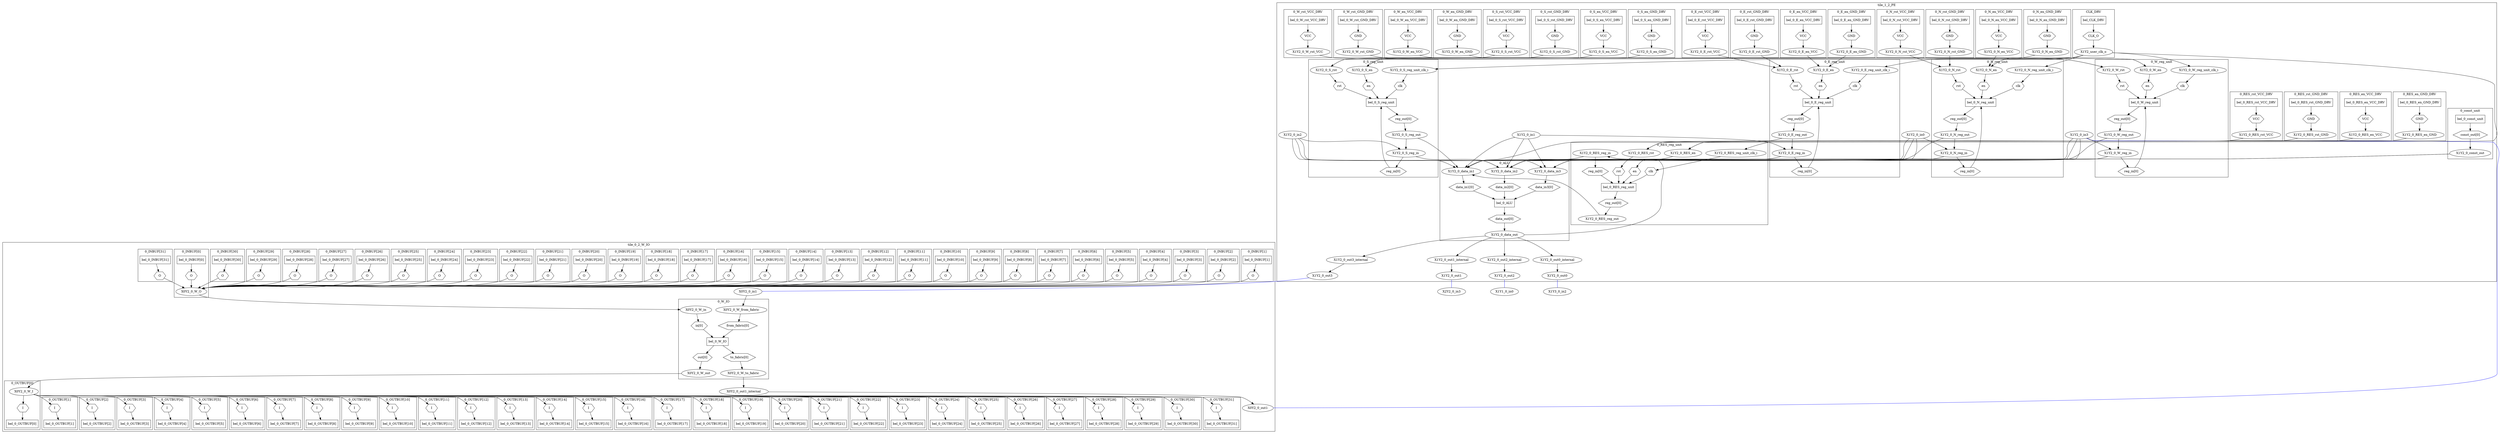 digraph G {
subgraph cluster_0_2 {
label="tile_0_2_W_IO";
subgraph cluster_0_2_0_W_IO {
label="0_W_IO";
X0Y2_bel_0_W_IO [label="bel_0_W_IO", shape=box];
"X0Y2_0_W_IOfrom_fabric[0]" [label="from_fabric[0]", shape=hexagon];
X0Y2_0_W_from_fabric -> "X0Y2_0_W_IOfrom_fabric[0]";
"X0Y2_0_W_IOfrom_fabric[0]" -> X0Y2_bel_0_W_IO;
"X0Y2_0_W_IOin[0]" [label="in[0]", shape=hexagon];
X0Y2_0_W_in -> "X0Y2_0_W_IOin[0]";
"X0Y2_0_W_IOin[0]" -> X0Y2_bel_0_W_IO;
"X0Y2_0_W_IOto_fabric[0]" [label="to_fabric[0]", shape=hexagon];
X0Y2_bel_0_W_IO -> "X0Y2_0_W_IOto_fabric[0]";
"X0Y2_0_W_IOto_fabric[0]" -> X0Y2_0_W_to_fabric;
"X0Y2_0_W_IOout[0]" [label="out[0]", shape=hexagon];
X0Y2_bel_0_W_IO -> "X0Y2_0_W_IOout[0]";
"X0Y2_0_W_IOout[0]" -> X0Y2_0_W_out;
}

subgraph "cluster_0_2_0_INBUF[0]" {
label="0_INBUF[0]";
"X0Y2_bel_0_INBUF[0]" [label="bel_0_INBUF[0]", shape=box];
"X0Y2_0_INBUF[0]O" [label=O, shape=hexagon];
"X0Y2_bel_0_INBUF[0]" -> "X0Y2_0_INBUF[0]O";
"X0Y2_0_INBUF[0]O" -> X0Y2_0_W_O;
}

subgraph "cluster_0_2_0_INBUF[1]" {
label="0_INBUF[1]";
"X0Y2_bel_0_INBUF[1]" [label="bel_0_INBUF[1]", shape=box];
"X0Y2_0_INBUF[1]O" [label=O, shape=hexagon];
"X0Y2_bel_0_INBUF[1]" -> "X0Y2_0_INBUF[1]O";
"X0Y2_0_INBUF[1]O" -> X0Y2_0_W_O;
}

subgraph "cluster_0_2_0_INBUF[2]" {
label="0_INBUF[2]";
"X0Y2_bel_0_INBUF[2]" [label="bel_0_INBUF[2]", shape=box];
"X0Y2_0_INBUF[2]O" [label=O, shape=hexagon];
"X0Y2_bel_0_INBUF[2]" -> "X0Y2_0_INBUF[2]O";
"X0Y2_0_INBUF[2]O" -> X0Y2_0_W_O;
}

subgraph "cluster_0_2_0_INBUF[3]" {
label="0_INBUF[3]";
"X0Y2_bel_0_INBUF[3]" [label="bel_0_INBUF[3]", shape=box];
"X0Y2_0_INBUF[3]O" [label=O, shape=hexagon];
"X0Y2_bel_0_INBUF[3]" -> "X0Y2_0_INBUF[3]O";
"X0Y2_0_INBUF[3]O" -> X0Y2_0_W_O;
}

subgraph "cluster_0_2_0_INBUF[4]" {
label="0_INBUF[4]";
"X0Y2_bel_0_INBUF[4]" [label="bel_0_INBUF[4]", shape=box];
"X0Y2_0_INBUF[4]O" [label=O, shape=hexagon];
"X0Y2_bel_0_INBUF[4]" -> "X0Y2_0_INBUF[4]O";
"X0Y2_0_INBUF[4]O" -> X0Y2_0_W_O;
}

subgraph "cluster_0_2_0_INBUF[5]" {
label="0_INBUF[5]";
"X0Y2_bel_0_INBUF[5]" [label="bel_0_INBUF[5]", shape=box];
"X0Y2_0_INBUF[5]O" [label=O, shape=hexagon];
"X0Y2_bel_0_INBUF[5]" -> "X0Y2_0_INBUF[5]O";
"X0Y2_0_INBUF[5]O" -> X0Y2_0_W_O;
}

subgraph "cluster_0_2_0_INBUF[6]" {
label="0_INBUF[6]";
"X0Y2_bel_0_INBUF[6]" [label="bel_0_INBUF[6]", shape=box];
"X0Y2_0_INBUF[6]O" [label=O, shape=hexagon];
"X0Y2_bel_0_INBUF[6]" -> "X0Y2_0_INBUF[6]O";
"X0Y2_0_INBUF[6]O" -> X0Y2_0_W_O;
}

subgraph "cluster_0_2_0_INBUF[7]" {
label="0_INBUF[7]";
"X0Y2_bel_0_INBUF[7]" [label="bel_0_INBUF[7]", shape=box];
"X0Y2_0_INBUF[7]O" [label=O, shape=hexagon];
"X0Y2_bel_0_INBUF[7]" -> "X0Y2_0_INBUF[7]O";
"X0Y2_0_INBUF[7]O" -> X0Y2_0_W_O;
}

subgraph "cluster_0_2_0_INBUF[8]" {
label="0_INBUF[8]";
"X0Y2_bel_0_INBUF[8]" [label="bel_0_INBUF[8]", shape=box];
"X0Y2_0_INBUF[8]O" [label=O, shape=hexagon];
"X0Y2_bel_0_INBUF[8]" -> "X0Y2_0_INBUF[8]O";
"X0Y2_0_INBUF[8]O" -> X0Y2_0_W_O;
}

subgraph "cluster_0_2_0_INBUF[9]" {
label="0_INBUF[9]";
"X0Y2_bel_0_INBUF[9]" [label="bel_0_INBUF[9]", shape=box];
"X0Y2_0_INBUF[9]O" [label=O, shape=hexagon];
"X0Y2_bel_0_INBUF[9]" -> "X0Y2_0_INBUF[9]O";
"X0Y2_0_INBUF[9]O" -> X0Y2_0_W_O;
}

subgraph "cluster_0_2_0_INBUF[10]" {
label="0_INBUF[10]";
"X0Y2_bel_0_INBUF[10]" [label="bel_0_INBUF[10]", shape=box];
"X0Y2_0_INBUF[10]O" [label=O, shape=hexagon];
"X0Y2_bel_0_INBUF[10]" -> "X0Y2_0_INBUF[10]O";
"X0Y2_0_INBUF[10]O" -> X0Y2_0_W_O;
}

subgraph "cluster_0_2_0_INBUF[11]" {
label="0_INBUF[11]";
"X0Y2_bel_0_INBUF[11]" [label="bel_0_INBUF[11]", shape=box];
"X0Y2_0_INBUF[11]O" [label=O, shape=hexagon];
"X0Y2_bel_0_INBUF[11]" -> "X0Y2_0_INBUF[11]O";
"X0Y2_0_INBUF[11]O" -> X0Y2_0_W_O;
}

subgraph "cluster_0_2_0_INBUF[12]" {
label="0_INBUF[12]";
"X0Y2_bel_0_INBUF[12]" [label="bel_0_INBUF[12]", shape=box];
"X0Y2_0_INBUF[12]O" [label=O, shape=hexagon];
"X0Y2_bel_0_INBUF[12]" -> "X0Y2_0_INBUF[12]O";
"X0Y2_0_INBUF[12]O" -> X0Y2_0_W_O;
}

subgraph "cluster_0_2_0_INBUF[13]" {
label="0_INBUF[13]";
"X0Y2_bel_0_INBUF[13]" [label="bel_0_INBUF[13]", shape=box];
"X0Y2_0_INBUF[13]O" [label=O, shape=hexagon];
"X0Y2_bel_0_INBUF[13]" -> "X0Y2_0_INBUF[13]O";
"X0Y2_0_INBUF[13]O" -> X0Y2_0_W_O;
}

subgraph "cluster_0_2_0_INBUF[14]" {
label="0_INBUF[14]";
"X0Y2_bel_0_INBUF[14]" [label="bel_0_INBUF[14]", shape=box];
"X0Y2_0_INBUF[14]O" [label=O, shape=hexagon];
"X0Y2_bel_0_INBUF[14]" -> "X0Y2_0_INBUF[14]O";
"X0Y2_0_INBUF[14]O" -> X0Y2_0_W_O;
}

subgraph "cluster_0_2_0_INBUF[15]" {
label="0_INBUF[15]";
"X0Y2_bel_0_INBUF[15]" [label="bel_0_INBUF[15]", shape=box];
"X0Y2_0_INBUF[15]O" [label=O, shape=hexagon];
"X0Y2_bel_0_INBUF[15]" -> "X0Y2_0_INBUF[15]O";
"X0Y2_0_INBUF[15]O" -> X0Y2_0_W_O;
}

subgraph "cluster_0_2_0_INBUF[16]" {
label="0_INBUF[16]";
"X0Y2_bel_0_INBUF[16]" [label="bel_0_INBUF[16]", shape=box];
"X0Y2_0_INBUF[16]O" [label=O, shape=hexagon];
"X0Y2_bel_0_INBUF[16]" -> "X0Y2_0_INBUF[16]O";
"X0Y2_0_INBUF[16]O" -> X0Y2_0_W_O;
}

subgraph "cluster_0_2_0_INBUF[17]" {
label="0_INBUF[17]";
"X0Y2_bel_0_INBUF[17]" [label="bel_0_INBUF[17]", shape=box];
"X0Y2_0_INBUF[17]O" [label=O, shape=hexagon];
"X0Y2_bel_0_INBUF[17]" -> "X0Y2_0_INBUF[17]O";
"X0Y2_0_INBUF[17]O" -> X0Y2_0_W_O;
}

subgraph "cluster_0_2_0_INBUF[18]" {
label="0_INBUF[18]";
"X0Y2_bel_0_INBUF[18]" [label="bel_0_INBUF[18]", shape=box];
"X0Y2_0_INBUF[18]O" [label=O, shape=hexagon];
"X0Y2_bel_0_INBUF[18]" -> "X0Y2_0_INBUF[18]O";
"X0Y2_0_INBUF[18]O" -> X0Y2_0_W_O;
}

subgraph "cluster_0_2_0_INBUF[19]" {
label="0_INBUF[19]";
"X0Y2_bel_0_INBUF[19]" [label="bel_0_INBUF[19]", shape=box];
"X0Y2_0_INBUF[19]O" [label=O, shape=hexagon];
"X0Y2_bel_0_INBUF[19]" -> "X0Y2_0_INBUF[19]O";
"X0Y2_0_INBUF[19]O" -> X0Y2_0_W_O;
}

subgraph "cluster_0_2_0_INBUF[20]" {
label="0_INBUF[20]";
"X0Y2_bel_0_INBUF[20]" [label="bel_0_INBUF[20]", shape=box];
"X0Y2_0_INBUF[20]O" [label=O, shape=hexagon];
"X0Y2_bel_0_INBUF[20]" -> "X0Y2_0_INBUF[20]O";
"X0Y2_0_INBUF[20]O" -> X0Y2_0_W_O;
}

subgraph "cluster_0_2_0_INBUF[21]" {
label="0_INBUF[21]";
"X0Y2_bel_0_INBUF[21]" [label="bel_0_INBUF[21]", shape=box];
"X0Y2_0_INBUF[21]O" [label=O, shape=hexagon];
"X0Y2_bel_0_INBUF[21]" -> "X0Y2_0_INBUF[21]O";
"X0Y2_0_INBUF[21]O" -> X0Y2_0_W_O;
}

subgraph "cluster_0_2_0_INBUF[22]" {
label="0_INBUF[22]";
"X0Y2_bel_0_INBUF[22]" [label="bel_0_INBUF[22]", shape=box];
"X0Y2_0_INBUF[22]O" [label=O, shape=hexagon];
"X0Y2_bel_0_INBUF[22]" -> "X0Y2_0_INBUF[22]O";
"X0Y2_0_INBUF[22]O" -> X0Y2_0_W_O;
}

subgraph "cluster_0_2_0_INBUF[23]" {
label="0_INBUF[23]";
"X0Y2_bel_0_INBUF[23]" [label="bel_0_INBUF[23]", shape=box];
"X0Y2_0_INBUF[23]O" [label=O, shape=hexagon];
"X0Y2_bel_0_INBUF[23]" -> "X0Y2_0_INBUF[23]O";
"X0Y2_0_INBUF[23]O" -> X0Y2_0_W_O;
}

subgraph "cluster_0_2_0_INBUF[24]" {
label="0_INBUF[24]";
"X0Y2_bel_0_INBUF[24]" [label="bel_0_INBUF[24]", shape=box];
"X0Y2_0_INBUF[24]O" [label=O, shape=hexagon];
"X0Y2_bel_0_INBUF[24]" -> "X0Y2_0_INBUF[24]O";
"X0Y2_0_INBUF[24]O" -> X0Y2_0_W_O;
}

subgraph "cluster_0_2_0_INBUF[25]" {
label="0_INBUF[25]";
"X0Y2_bel_0_INBUF[25]" [label="bel_0_INBUF[25]", shape=box];
"X0Y2_0_INBUF[25]O" [label=O, shape=hexagon];
"X0Y2_bel_0_INBUF[25]" -> "X0Y2_0_INBUF[25]O";
"X0Y2_0_INBUF[25]O" -> X0Y2_0_W_O;
}

subgraph "cluster_0_2_0_INBUF[26]" {
label="0_INBUF[26]";
"X0Y2_bel_0_INBUF[26]" [label="bel_0_INBUF[26]", shape=box];
"X0Y2_0_INBUF[26]O" [label=O, shape=hexagon];
"X0Y2_bel_0_INBUF[26]" -> "X0Y2_0_INBUF[26]O";
"X0Y2_0_INBUF[26]O" -> X0Y2_0_W_O;
}

subgraph "cluster_0_2_0_INBUF[27]" {
label="0_INBUF[27]";
"X0Y2_bel_0_INBUF[27]" [label="bel_0_INBUF[27]", shape=box];
"X0Y2_0_INBUF[27]O" [label=O, shape=hexagon];
"X0Y2_bel_0_INBUF[27]" -> "X0Y2_0_INBUF[27]O";
"X0Y2_0_INBUF[27]O" -> X0Y2_0_W_O;
}

subgraph "cluster_0_2_0_INBUF[28]" {
label="0_INBUF[28]";
"X0Y2_bel_0_INBUF[28]" [label="bel_0_INBUF[28]", shape=box];
"X0Y2_0_INBUF[28]O" [label=O, shape=hexagon];
"X0Y2_bel_0_INBUF[28]" -> "X0Y2_0_INBUF[28]O";
"X0Y2_0_INBUF[28]O" -> X0Y2_0_W_O;
}

subgraph "cluster_0_2_0_INBUF[29]" {
label="0_INBUF[29]";
"X0Y2_bel_0_INBUF[29]" [label="bel_0_INBUF[29]", shape=box];
"X0Y2_0_INBUF[29]O" [label=O, shape=hexagon];
"X0Y2_bel_0_INBUF[29]" -> "X0Y2_0_INBUF[29]O";
"X0Y2_0_INBUF[29]O" -> X0Y2_0_W_O;
}

subgraph "cluster_0_2_0_INBUF[30]" {
label="0_INBUF[30]";
"X0Y2_bel_0_INBUF[30]" [label="bel_0_INBUF[30]", shape=box];
"X0Y2_0_INBUF[30]O" [label=O, shape=hexagon];
"X0Y2_bel_0_INBUF[30]" -> "X0Y2_0_INBUF[30]O";
"X0Y2_0_INBUF[30]O" -> X0Y2_0_W_O;
}

subgraph "cluster_0_2_0_INBUF[31]" {
label="0_INBUF[31]";
"X0Y2_bel_0_INBUF[31]" [label="bel_0_INBUF[31]", shape=box];
"X0Y2_0_INBUF[31]O" [label=O, shape=hexagon];
"X0Y2_bel_0_INBUF[31]" -> "X0Y2_0_INBUF[31]O";
"X0Y2_0_INBUF[31]O" -> X0Y2_0_W_O;
}

subgraph "cluster_0_2_0_OUTBUF[0]" {
label="0_OUTBUF[0]";
"X0Y2_bel_0_OUTBUF[0]" [label="bel_0_OUTBUF[0]", shape=box];
"X0Y2_0_OUTBUF[0]I" [label=I, shape=hexagon];
X0Y2_0_W_I -> "X0Y2_0_OUTBUF[0]I";
"X0Y2_0_OUTBUF[0]I" -> "X0Y2_bel_0_OUTBUF[0]";
}

subgraph "cluster_0_2_0_OUTBUF[1]" {
label="0_OUTBUF[1]";
"X0Y2_bel_0_OUTBUF[1]" [label="bel_0_OUTBUF[1]", shape=box];
"X0Y2_0_OUTBUF[1]I" [label=I, shape=hexagon];
X0Y2_0_W_I -> "X0Y2_0_OUTBUF[1]I";
"X0Y2_0_OUTBUF[1]I" -> "X0Y2_bel_0_OUTBUF[1]";
}

subgraph "cluster_0_2_0_OUTBUF[2]" {
label="0_OUTBUF[2]";
"X0Y2_bel_0_OUTBUF[2]" [label="bel_0_OUTBUF[2]", shape=box];
"X0Y2_0_OUTBUF[2]I" [label=I, shape=hexagon];
X0Y2_0_W_I -> "X0Y2_0_OUTBUF[2]I";
"X0Y2_0_OUTBUF[2]I" -> "X0Y2_bel_0_OUTBUF[2]";
}

subgraph "cluster_0_2_0_OUTBUF[3]" {
label="0_OUTBUF[3]";
"X0Y2_bel_0_OUTBUF[3]" [label="bel_0_OUTBUF[3]", shape=box];
"X0Y2_0_OUTBUF[3]I" [label=I, shape=hexagon];
X0Y2_0_W_I -> "X0Y2_0_OUTBUF[3]I";
"X0Y2_0_OUTBUF[3]I" -> "X0Y2_bel_0_OUTBUF[3]";
}

subgraph "cluster_0_2_0_OUTBUF[4]" {
label="0_OUTBUF[4]";
"X0Y2_bel_0_OUTBUF[4]" [label="bel_0_OUTBUF[4]", shape=box];
"X0Y2_0_OUTBUF[4]I" [label=I, shape=hexagon];
X0Y2_0_W_I -> "X0Y2_0_OUTBUF[4]I";
"X0Y2_0_OUTBUF[4]I" -> "X0Y2_bel_0_OUTBUF[4]";
}

subgraph "cluster_0_2_0_OUTBUF[5]" {
label="0_OUTBUF[5]";
"X0Y2_bel_0_OUTBUF[5]" [label="bel_0_OUTBUF[5]", shape=box];
"X0Y2_0_OUTBUF[5]I" [label=I, shape=hexagon];
X0Y2_0_W_I -> "X0Y2_0_OUTBUF[5]I";
"X0Y2_0_OUTBUF[5]I" -> "X0Y2_bel_0_OUTBUF[5]";
}

subgraph "cluster_0_2_0_OUTBUF[6]" {
label="0_OUTBUF[6]";
"X0Y2_bel_0_OUTBUF[6]" [label="bel_0_OUTBUF[6]", shape=box];
"X0Y2_0_OUTBUF[6]I" [label=I, shape=hexagon];
X0Y2_0_W_I -> "X0Y2_0_OUTBUF[6]I";
"X0Y2_0_OUTBUF[6]I" -> "X0Y2_bel_0_OUTBUF[6]";
}

subgraph "cluster_0_2_0_OUTBUF[7]" {
label="0_OUTBUF[7]";
"X0Y2_bel_0_OUTBUF[7]" [label="bel_0_OUTBUF[7]", shape=box];
"X0Y2_0_OUTBUF[7]I" [label=I, shape=hexagon];
X0Y2_0_W_I -> "X0Y2_0_OUTBUF[7]I";
"X0Y2_0_OUTBUF[7]I" -> "X0Y2_bel_0_OUTBUF[7]";
}

subgraph "cluster_0_2_0_OUTBUF[8]" {
label="0_OUTBUF[8]";
"X0Y2_bel_0_OUTBUF[8]" [label="bel_0_OUTBUF[8]", shape=box];
"X0Y2_0_OUTBUF[8]I" [label=I, shape=hexagon];
X0Y2_0_W_I -> "X0Y2_0_OUTBUF[8]I";
"X0Y2_0_OUTBUF[8]I" -> "X0Y2_bel_0_OUTBUF[8]";
}

subgraph "cluster_0_2_0_OUTBUF[9]" {
label="0_OUTBUF[9]";
"X0Y2_bel_0_OUTBUF[9]" [label="bel_0_OUTBUF[9]", shape=box];
"X0Y2_0_OUTBUF[9]I" [label=I, shape=hexagon];
X0Y2_0_W_I -> "X0Y2_0_OUTBUF[9]I";
"X0Y2_0_OUTBUF[9]I" -> "X0Y2_bel_0_OUTBUF[9]";
}

subgraph "cluster_0_2_0_OUTBUF[10]" {
label="0_OUTBUF[10]";
"X0Y2_bel_0_OUTBUF[10]" [label="bel_0_OUTBUF[10]", shape=box];
"X0Y2_0_OUTBUF[10]I" [label=I, shape=hexagon];
X0Y2_0_W_I -> "X0Y2_0_OUTBUF[10]I";
"X0Y2_0_OUTBUF[10]I" -> "X0Y2_bel_0_OUTBUF[10]";
}

subgraph "cluster_0_2_0_OUTBUF[11]" {
label="0_OUTBUF[11]";
"X0Y2_bel_0_OUTBUF[11]" [label="bel_0_OUTBUF[11]", shape=box];
"X0Y2_0_OUTBUF[11]I" [label=I, shape=hexagon];
X0Y2_0_W_I -> "X0Y2_0_OUTBUF[11]I";
"X0Y2_0_OUTBUF[11]I" -> "X0Y2_bel_0_OUTBUF[11]";
}

subgraph "cluster_0_2_0_OUTBUF[12]" {
label="0_OUTBUF[12]";
"X0Y2_bel_0_OUTBUF[12]" [label="bel_0_OUTBUF[12]", shape=box];
"X0Y2_0_OUTBUF[12]I" [label=I, shape=hexagon];
X0Y2_0_W_I -> "X0Y2_0_OUTBUF[12]I";
"X0Y2_0_OUTBUF[12]I" -> "X0Y2_bel_0_OUTBUF[12]";
}

subgraph "cluster_0_2_0_OUTBUF[13]" {
label="0_OUTBUF[13]";
"X0Y2_bel_0_OUTBUF[13]" [label="bel_0_OUTBUF[13]", shape=box];
"X0Y2_0_OUTBUF[13]I" [label=I, shape=hexagon];
X0Y2_0_W_I -> "X0Y2_0_OUTBUF[13]I";
"X0Y2_0_OUTBUF[13]I" -> "X0Y2_bel_0_OUTBUF[13]";
}

subgraph "cluster_0_2_0_OUTBUF[14]" {
label="0_OUTBUF[14]";
"X0Y2_bel_0_OUTBUF[14]" [label="bel_0_OUTBUF[14]", shape=box];
"X0Y2_0_OUTBUF[14]I" [label=I, shape=hexagon];
X0Y2_0_W_I -> "X0Y2_0_OUTBUF[14]I";
"X0Y2_0_OUTBUF[14]I" -> "X0Y2_bel_0_OUTBUF[14]";
}

subgraph "cluster_0_2_0_OUTBUF[15]" {
label="0_OUTBUF[15]";
"X0Y2_bel_0_OUTBUF[15]" [label="bel_0_OUTBUF[15]", shape=box];
"X0Y2_0_OUTBUF[15]I" [label=I, shape=hexagon];
X0Y2_0_W_I -> "X0Y2_0_OUTBUF[15]I";
"X0Y2_0_OUTBUF[15]I" -> "X0Y2_bel_0_OUTBUF[15]";
}

subgraph "cluster_0_2_0_OUTBUF[16]" {
label="0_OUTBUF[16]";
"X0Y2_bel_0_OUTBUF[16]" [label="bel_0_OUTBUF[16]", shape=box];
"X0Y2_0_OUTBUF[16]I" [label=I, shape=hexagon];
X0Y2_0_W_I -> "X0Y2_0_OUTBUF[16]I";
"X0Y2_0_OUTBUF[16]I" -> "X0Y2_bel_0_OUTBUF[16]";
}

subgraph "cluster_0_2_0_OUTBUF[17]" {
label="0_OUTBUF[17]";
"X0Y2_bel_0_OUTBUF[17]" [label="bel_0_OUTBUF[17]", shape=box];
"X0Y2_0_OUTBUF[17]I" [label=I, shape=hexagon];
X0Y2_0_W_I -> "X0Y2_0_OUTBUF[17]I";
"X0Y2_0_OUTBUF[17]I" -> "X0Y2_bel_0_OUTBUF[17]";
}

subgraph "cluster_0_2_0_OUTBUF[18]" {
label="0_OUTBUF[18]";
"X0Y2_bel_0_OUTBUF[18]" [label="bel_0_OUTBUF[18]", shape=box];
"X0Y2_0_OUTBUF[18]I" [label=I, shape=hexagon];
X0Y2_0_W_I -> "X0Y2_0_OUTBUF[18]I";
"X0Y2_0_OUTBUF[18]I" -> "X0Y2_bel_0_OUTBUF[18]";
}

subgraph "cluster_0_2_0_OUTBUF[19]" {
label="0_OUTBUF[19]";
"X0Y2_bel_0_OUTBUF[19]" [label="bel_0_OUTBUF[19]", shape=box];
"X0Y2_0_OUTBUF[19]I" [label=I, shape=hexagon];
X0Y2_0_W_I -> "X0Y2_0_OUTBUF[19]I";
"X0Y2_0_OUTBUF[19]I" -> "X0Y2_bel_0_OUTBUF[19]";
}

subgraph "cluster_0_2_0_OUTBUF[20]" {
label="0_OUTBUF[20]";
"X0Y2_bel_0_OUTBUF[20]" [label="bel_0_OUTBUF[20]", shape=box];
"X0Y2_0_OUTBUF[20]I" [label=I, shape=hexagon];
X0Y2_0_W_I -> "X0Y2_0_OUTBUF[20]I";
"X0Y2_0_OUTBUF[20]I" -> "X0Y2_bel_0_OUTBUF[20]";
}

subgraph "cluster_0_2_0_OUTBUF[21]" {
label="0_OUTBUF[21]";
"X0Y2_bel_0_OUTBUF[21]" [label="bel_0_OUTBUF[21]", shape=box];
"X0Y2_0_OUTBUF[21]I" [label=I, shape=hexagon];
X0Y2_0_W_I -> "X0Y2_0_OUTBUF[21]I";
"X0Y2_0_OUTBUF[21]I" -> "X0Y2_bel_0_OUTBUF[21]";
}

subgraph "cluster_0_2_0_OUTBUF[22]" {
label="0_OUTBUF[22]";
"X0Y2_bel_0_OUTBUF[22]" [label="bel_0_OUTBUF[22]", shape=box];
"X0Y2_0_OUTBUF[22]I" [label=I, shape=hexagon];
X0Y2_0_W_I -> "X0Y2_0_OUTBUF[22]I";
"X0Y2_0_OUTBUF[22]I" -> "X0Y2_bel_0_OUTBUF[22]";
}

subgraph "cluster_0_2_0_OUTBUF[23]" {
label="0_OUTBUF[23]";
"X0Y2_bel_0_OUTBUF[23]" [label="bel_0_OUTBUF[23]", shape=box];
"X0Y2_0_OUTBUF[23]I" [label=I, shape=hexagon];
X0Y2_0_W_I -> "X0Y2_0_OUTBUF[23]I";
"X0Y2_0_OUTBUF[23]I" -> "X0Y2_bel_0_OUTBUF[23]";
}

subgraph "cluster_0_2_0_OUTBUF[24]" {
label="0_OUTBUF[24]";
"X0Y2_bel_0_OUTBUF[24]" [label="bel_0_OUTBUF[24]", shape=box];
"X0Y2_0_OUTBUF[24]I" [label=I, shape=hexagon];
X0Y2_0_W_I -> "X0Y2_0_OUTBUF[24]I";
"X0Y2_0_OUTBUF[24]I" -> "X0Y2_bel_0_OUTBUF[24]";
}

subgraph "cluster_0_2_0_OUTBUF[25]" {
label="0_OUTBUF[25]";
"X0Y2_bel_0_OUTBUF[25]" [label="bel_0_OUTBUF[25]", shape=box];
"X0Y2_0_OUTBUF[25]I" [label=I, shape=hexagon];
X0Y2_0_W_I -> "X0Y2_0_OUTBUF[25]I";
"X0Y2_0_OUTBUF[25]I" -> "X0Y2_bel_0_OUTBUF[25]";
}

subgraph "cluster_0_2_0_OUTBUF[26]" {
label="0_OUTBUF[26]";
"X0Y2_bel_0_OUTBUF[26]" [label="bel_0_OUTBUF[26]", shape=box];
"X0Y2_0_OUTBUF[26]I" [label=I, shape=hexagon];
X0Y2_0_W_I -> "X0Y2_0_OUTBUF[26]I";
"X0Y2_0_OUTBUF[26]I" -> "X0Y2_bel_0_OUTBUF[26]";
}

subgraph "cluster_0_2_0_OUTBUF[27]" {
label="0_OUTBUF[27]";
"X0Y2_bel_0_OUTBUF[27]" [label="bel_0_OUTBUF[27]", shape=box];
"X0Y2_0_OUTBUF[27]I" [label=I, shape=hexagon];
X0Y2_0_W_I -> "X0Y2_0_OUTBUF[27]I";
"X0Y2_0_OUTBUF[27]I" -> "X0Y2_bel_0_OUTBUF[27]";
}

subgraph "cluster_0_2_0_OUTBUF[28]" {
label="0_OUTBUF[28]";
"X0Y2_bel_0_OUTBUF[28]" [label="bel_0_OUTBUF[28]", shape=box];
"X0Y2_0_OUTBUF[28]I" [label=I, shape=hexagon];
X0Y2_0_W_I -> "X0Y2_0_OUTBUF[28]I";
"X0Y2_0_OUTBUF[28]I" -> "X0Y2_bel_0_OUTBUF[28]";
}

subgraph "cluster_0_2_0_OUTBUF[29]" {
label="0_OUTBUF[29]";
"X0Y2_bel_0_OUTBUF[29]" [label="bel_0_OUTBUF[29]", shape=box];
"X0Y2_0_OUTBUF[29]I" [label=I, shape=hexagon];
X0Y2_0_W_I -> "X0Y2_0_OUTBUF[29]I";
"X0Y2_0_OUTBUF[29]I" -> "X0Y2_bel_0_OUTBUF[29]";
}

subgraph "cluster_0_2_0_OUTBUF[30]" {
label="0_OUTBUF[30]";
"X0Y2_bel_0_OUTBUF[30]" [label="bel_0_OUTBUF[30]", shape=box];
"X0Y2_0_OUTBUF[30]I" [label=I, shape=hexagon];
X0Y2_0_W_I -> "X0Y2_0_OUTBUF[30]I";
"X0Y2_0_OUTBUF[30]I" -> "X0Y2_bel_0_OUTBUF[30]";
}

subgraph "cluster_0_2_0_OUTBUF[31]" {
label="0_OUTBUF[31]";
"X0Y2_bel_0_OUTBUF[31]" [label="bel_0_OUTBUF[31]", shape=box];
"X0Y2_0_OUTBUF[31]I" [label=I, shape=hexagon];
X0Y2_0_W_I -> "X0Y2_0_OUTBUF[31]I";
"X0Y2_0_OUTBUF[31]I" -> "X0Y2_bel_0_OUTBUF[31]";
}

X0Y2_0_W_O -> X0Y2_0_W_in;
X0Y2_0_W_out -> X0Y2_0_W_I;
X0Y2_0_out1_internal -> X0Y2_0_out1;
X0Y2_0_W_to_fabric -> X0Y2_0_out1_internal;
X0Y2_0_in1 -> X0Y2_0_W_from_fabric;
}

X0Y2_0_out1 -> X1Y2_0_in3 [dir=none, color=blue];
subgraph cluster_1_2 {
label="tile_1_2_PE";
subgraph cluster_1_2_CLK_DRV {
label="CLK_DRV";
X1Y2_bel_CLK_DRV [label="bel_CLK_DRV", shape=box];
X1Y2_CLK_DRVCLK_O [label="CLK_O", shape=hexagon];
X1Y2_bel_CLK_DRV -> X1Y2_CLK_DRVCLK_O;
X1Y2_CLK_DRVCLK_O -> X1Y2_user_clk_o;
}

subgraph cluster_1_2_0_ALU {
label="0_ALU";
X1Y2_bel_0_ALU [label="bel_0_ALU", shape=box];
"X1Y2_0_ALUdata_in1[0]" [label="data_in1[0]", shape=hexagon];
X1Y2_0_data_in1 -> "X1Y2_0_ALUdata_in1[0]";
"X1Y2_0_ALUdata_in1[0]" -> X1Y2_bel_0_ALU;
"X1Y2_0_ALUdata_in2[0]" [label="data_in2[0]", shape=hexagon];
X1Y2_0_data_in2 -> "X1Y2_0_ALUdata_in2[0]";
"X1Y2_0_ALUdata_in2[0]" -> X1Y2_bel_0_ALU;
"X1Y2_0_ALUdata_in3[0]" [label="data_in3[0]", shape=hexagon];
X1Y2_0_data_in3 -> "X1Y2_0_ALUdata_in3[0]";
"X1Y2_0_ALUdata_in3[0]" -> X1Y2_bel_0_ALU;
"X1Y2_0_ALUdata_out[0]" [label="data_out[0]", shape=hexagon];
X1Y2_bel_0_ALU -> "X1Y2_0_ALUdata_out[0]";
"X1Y2_0_ALUdata_out[0]" -> X1Y2_0_data_out;
}

subgraph cluster_1_2_0_const_unit {
label="0_const_unit";
X1Y2_bel_0_const_unit [label="bel_0_const_unit", shape=box];
"X1Y2_0_const_unitconst_out[0]" [label="const_out[0]", shape=hexagon];
X1Y2_bel_0_const_unit -> "X1Y2_0_const_unitconst_out[0]";
"X1Y2_0_const_unitconst_out[0]" -> X1Y2_0_const_out;
}

subgraph cluster_1_2_0_RES_reg_unit {
label="0_RES_reg_unit";
X1Y2_bel_0_RES_reg_unit [label="bel_0_RES_reg_unit", shape=box];
X1Y2_0_RES_reg_uniten [label=en, shape=hexagon];
X1Y2_0_RES_en -> X1Y2_0_RES_reg_uniten;
X1Y2_0_RES_reg_uniten -> X1Y2_bel_0_RES_reg_unit;
"X1Y2_0_RES_reg_unitreg_in[0]" [label="reg_in[0]", shape=hexagon];
X1Y2_0_RES_reg_in -> "X1Y2_0_RES_reg_unitreg_in[0]";
"X1Y2_0_RES_reg_unitreg_in[0]" -> X1Y2_bel_0_RES_reg_unit;
X1Y2_0_RES_reg_unitrst [label=rst, shape=hexagon];
X1Y2_0_RES_rst -> X1Y2_0_RES_reg_unitrst;
X1Y2_0_RES_reg_unitrst -> X1Y2_bel_0_RES_reg_unit;
"X1Y2_0_RES_reg_unitreg_out[0]" [label="reg_out[0]", shape=hexagon];
X1Y2_bel_0_RES_reg_unit -> "X1Y2_0_RES_reg_unitreg_out[0]";
"X1Y2_0_RES_reg_unitreg_out[0]" -> X1Y2_0_RES_reg_out;
X1Y2_0_RES_reg_unitclk [label=clk, shape=hexagon];
X1Y2_0_RES_reg_unit_clk_i -> X1Y2_0_RES_reg_unitclk;
X1Y2_0_RES_reg_unitclk -> X1Y2_bel_0_RES_reg_unit;
}

subgraph cluster_1_2_0_RES_en_GND_DRV {
label="0_RES_en_GND_DRV";
X1Y2_bel_0_RES_en_GND_DRV [label="bel_0_RES_en_GND_DRV", shape=box];
X1Y2_0_RES_en_GND_DRVGND [label=GND, shape=hexagon];
X1Y2_bel_0_RES_en_GND_DRV -> X1Y2_0_RES_en_GND_DRVGND;
X1Y2_0_RES_en_GND_DRVGND -> X1Y2_0_RES_en_GND;
}

subgraph cluster_1_2_0_RES_en_VCC_DRV {
label="0_RES_en_VCC_DRV";
X1Y2_bel_0_RES_en_VCC_DRV [label="bel_0_RES_en_VCC_DRV", shape=box];
X1Y2_0_RES_en_VCC_DRVVCC [label=VCC, shape=hexagon];
X1Y2_bel_0_RES_en_VCC_DRV -> X1Y2_0_RES_en_VCC_DRVVCC;
X1Y2_0_RES_en_VCC_DRVVCC -> X1Y2_0_RES_en_VCC;
}

subgraph cluster_1_2_0_RES_rst_GND_DRV {
label="0_RES_rst_GND_DRV";
X1Y2_bel_0_RES_rst_GND_DRV [label="bel_0_RES_rst_GND_DRV", shape=box];
X1Y2_0_RES_rst_GND_DRVGND [label=GND, shape=hexagon];
X1Y2_bel_0_RES_rst_GND_DRV -> X1Y2_0_RES_rst_GND_DRVGND;
X1Y2_0_RES_rst_GND_DRVGND -> X1Y2_0_RES_rst_GND;
}

subgraph cluster_1_2_0_RES_rst_VCC_DRV {
label="0_RES_rst_VCC_DRV";
X1Y2_bel_0_RES_rst_VCC_DRV [label="bel_0_RES_rst_VCC_DRV", shape=box];
X1Y2_0_RES_rst_VCC_DRVVCC [label=VCC, shape=hexagon];
X1Y2_bel_0_RES_rst_VCC_DRV -> X1Y2_0_RES_rst_VCC_DRVVCC;
X1Y2_0_RES_rst_VCC_DRVVCC -> X1Y2_0_RES_rst_VCC;
}

subgraph cluster_1_2_0_N_reg_unit {
label="0_N_reg_unit";
X1Y2_bel_0_N_reg_unit [label="bel_0_N_reg_unit", shape=box];
X1Y2_0_N_reg_uniten [label=en, shape=hexagon];
X1Y2_0_N_en -> X1Y2_0_N_reg_uniten;
X1Y2_0_N_reg_uniten -> X1Y2_bel_0_N_reg_unit;
"X1Y2_0_N_reg_unitreg_in[0]" [label="reg_in[0]", shape=hexagon];
X1Y2_0_N_reg_in -> "X1Y2_0_N_reg_unitreg_in[0]";
"X1Y2_0_N_reg_unitreg_in[0]" -> X1Y2_bel_0_N_reg_unit;
X1Y2_0_N_reg_unitrst [label=rst, shape=hexagon];
X1Y2_0_N_rst -> X1Y2_0_N_reg_unitrst;
X1Y2_0_N_reg_unitrst -> X1Y2_bel_0_N_reg_unit;
"X1Y2_0_N_reg_unitreg_out[0]" [label="reg_out[0]", shape=hexagon];
X1Y2_bel_0_N_reg_unit -> "X1Y2_0_N_reg_unitreg_out[0]";
"X1Y2_0_N_reg_unitreg_out[0]" -> X1Y2_0_N_reg_out;
X1Y2_0_N_reg_unitclk [label=clk, shape=hexagon];
X1Y2_0_N_reg_unit_clk_i -> X1Y2_0_N_reg_unitclk;
X1Y2_0_N_reg_unitclk -> X1Y2_bel_0_N_reg_unit;
}

subgraph cluster_1_2_0_N_en_GND_DRV {
label="0_N_en_GND_DRV";
X1Y2_bel_0_N_en_GND_DRV [label="bel_0_N_en_GND_DRV", shape=box];
X1Y2_0_N_en_GND_DRVGND [label=GND, shape=hexagon];
X1Y2_bel_0_N_en_GND_DRV -> X1Y2_0_N_en_GND_DRVGND;
X1Y2_0_N_en_GND_DRVGND -> X1Y2_0_N_en_GND;
}

subgraph cluster_1_2_0_N_en_VCC_DRV {
label="0_N_en_VCC_DRV";
X1Y2_bel_0_N_en_VCC_DRV [label="bel_0_N_en_VCC_DRV", shape=box];
X1Y2_0_N_en_VCC_DRVVCC [label=VCC, shape=hexagon];
X1Y2_bel_0_N_en_VCC_DRV -> X1Y2_0_N_en_VCC_DRVVCC;
X1Y2_0_N_en_VCC_DRVVCC -> X1Y2_0_N_en_VCC;
}

subgraph cluster_1_2_0_N_rst_GND_DRV {
label="0_N_rst_GND_DRV";
X1Y2_bel_0_N_rst_GND_DRV [label="bel_0_N_rst_GND_DRV", shape=box];
X1Y2_0_N_rst_GND_DRVGND [label=GND, shape=hexagon];
X1Y2_bel_0_N_rst_GND_DRV -> X1Y2_0_N_rst_GND_DRVGND;
X1Y2_0_N_rst_GND_DRVGND -> X1Y2_0_N_rst_GND;
}

subgraph cluster_1_2_0_N_rst_VCC_DRV {
label="0_N_rst_VCC_DRV";
X1Y2_bel_0_N_rst_VCC_DRV [label="bel_0_N_rst_VCC_DRV", shape=box];
X1Y2_0_N_rst_VCC_DRVVCC [label=VCC, shape=hexagon];
X1Y2_bel_0_N_rst_VCC_DRV -> X1Y2_0_N_rst_VCC_DRVVCC;
X1Y2_0_N_rst_VCC_DRVVCC -> X1Y2_0_N_rst_VCC;
}

subgraph cluster_1_2_0_E_reg_unit {
label="0_E_reg_unit";
X1Y2_bel_0_E_reg_unit [label="bel_0_E_reg_unit", shape=box];
X1Y2_0_E_reg_uniten [label=en, shape=hexagon];
X1Y2_0_E_en -> X1Y2_0_E_reg_uniten;
X1Y2_0_E_reg_uniten -> X1Y2_bel_0_E_reg_unit;
"X1Y2_0_E_reg_unitreg_in[0]" [label="reg_in[0]", shape=hexagon];
X1Y2_0_E_reg_in -> "X1Y2_0_E_reg_unitreg_in[0]";
"X1Y2_0_E_reg_unitreg_in[0]" -> X1Y2_bel_0_E_reg_unit;
X1Y2_0_E_reg_unitrst [label=rst, shape=hexagon];
X1Y2_0_E_rst -> X1Y2_0_E_reg_unitrst;
X1Y2_0_E_reg_unitrst -> X1Y2_bel_0_E_reg_unit;
"X1Y2_0_E_reg_unitreg_out[0]" [label="reg_out[0]", shape=hexagon];
X1Y2_bel_0_E_reg_unit -> "X1Y2_0_E_reg_unitreg_out[0]";
"X1Y2_0_E_reg_unitreg_out[0]" -> X1Y2_0_E_reg_out;
X1Y2_0_E_reg_unitclk [label=clk, shape=hexagon];
X1Y2_0_E_reg_unit_clk_i -> X1Y2_0_E_reg_unitclk;
X1Y2_0_E_reg_unitclk -> X1Y2_bel_0_E_reg_unit;
}

subgraph cluster_1_2_0_E_en_GND_DRV {
label="0_E_en_GND_DRV";
X1Y2_bel_0_E_en_GND_DRV [label="bel_0_E_en_GND_DRV", shape=box];
X1Y2_0_E_en_GND_DRVGND [label=GND, shape=hexagon];
X1Y2_bel_0_E_en_GND_DRV -> X1Y2_0_E_en_GND_DRVGND;
X1Y2_0_E_en_GND_DRVGND -> X1Y2_0_E_en_GND;
}

subgraph cluster_1_2_0_E_en_VCC_DRV {
label="0_E_en_VCC_DRV";
X1Y2_bel_0_E_en_VCC_DRV [label="bel_0_E_en_VCC_DRV", shape=box];
X1Y2_0_E_en_VCC_DRVVCC [label=VCC, shape=hexagon];
X1Y2_bel_0_E_en_VCC_DRV -> X1Y2_0_E_en_VCC_DRVVCC;
X1Y2_0_E_en_VCC_DRVVCC -> X1Y2_0_E_en_VCC;
}

subgraph cluster_1_2_0_E_rst_GND_DRV {
label="0_E_rst_GND_DRV";
X1Y2_bel_0_E_rst_GND_DRV [label="bel_0_E_rst_GND_DRV", shape=box];
X1Y2_0_E_rst_GND_DRVGND [label=GND, shape=hexagon];
X1Y2_bel_0_E_rst_GND_DRV -> X1Y2_0_E_rst_GND_DRVGND;
X1Y2_0_E_rst_GND_DRVGND -> X1Y2_0_E_rst_GND;
}

subgraph cluster_1_2_0_E_rst_VCC_DRV {
label="0_E_rst_VCC_DRV";
X1Y2_bel_0_E_rst_VCC_DRV [label="bel_0_E_rst_VCC_DRV", shape=box];
X1Y2_0_E_rst_VCC_DRVVCC [label=VCC, shape=hexagon];
X1Y2_bel_0_E_rst_VCC_DRV -> X1Y2_0_E_rst_VCC_DRVVCC;
X1Y2_0_E_rst_VCC_DRVVCC -> X1Y2_0_E_rst_VCC;
}

subgraph cluster_1_2_0_S_reg_unit {
label="0_S_reg_unit";
X1Y2_bel_0_S_reg_unit [label="bel_0_S_reg_unit", shape=box];
X1Y2_0_S_reg_uniten [label=en, shape=hexagon];
X1Y2_0_S_en -> X1Y2_0_S_reg_uniten;
X1Y2_0_S_reg_uniten -> X1Y2_bel_0_S_reg_unit;
"X1Y2_0_S_reg_unitreg_in[0]" [label="reg_in[0]", shape=hexagon];
X1Y2_0_S_reg_in -> "X1Y2_0_S_reg_unitreg_in[0]";
"X1Y2_0_S_reg_unitreg_in[0]" -> X1Y2_bel_0_S_reg_unit;
X1Y2_0_S_reg_unitrst [label=rst, shape=hexagon];
X1Y2_0_S_rst -> X1Y2_0_S_reg_unitrst;
X1Y2_0_S_reg_unitrst -> X1Y2_bel_0_S_reg_unit;
"X1Y2_0_S_reg_unitreg_out[0]" [label="reg_out[0]", shape=hexagon];
X1Y2_bel_0_S_reg_unit -> "X1Y2_0_S_reg_unitreg_out[0]";
"X1Y2_0_S_reg_unitreg_out[0]" -> X1Y2_0_S_reg_out;
X1Y2_0_S_reg_unitclk [label=clk, shape=hexagon];
X1Y2_0_S_reg_unit_clk_i -> X1Y2_0_S_reg_unitclk;
X1Y2_0_S_reg_unitclk -> X1Y2_bel_0_S_reg_unit;
}

subgraph cluster_1_2_0_S_en_GND_DRV {
label="0_S_en_GND_DRV";
X1Y2_bel_0_S_en_GND_DRV [label="bel_0_S_en_GND_DRV", shape=box];
X1Y2_0_S_en_GND_DRVGND [label=GND, shape=hexagon];
X1Y2_bel_0_S_en_GND_DRV -> X1Y2_0_S_en_GND_DRVGND;
X1Y2_0_S_en_GND_DRVGND -> X1Y2_0_S_en_GND;
}

subgraph cluster_1_2_0_S_en_VCC_DRV {
label="0_S_en_VCC_DRV";
X1Y2_bel_0_S_en_VCC_DRV [label="bel_0_S_en_VCC_DRV", shape=box];
X1Y2_0_S_en_VCC_DRVVCC [label=VCC, shape=hexagon];
X1Y2_bel_0_S_en_VCC_DRV -> X1Y2_0_S_en_VCC_DRVVCC;
X1Y2_0_S_en_VCC_DRVVCC -> X1Y2_0_S_en_VCC;
}

subgraph cluster_1_2_0_S_rst_GND_DRV {
label="0_S_rst_GND_DRV";
X1Y2_bel_0_S_rst_GND_DRV [label="bel_0_S_rst_GND_DRV", shape=box];
X1Y2_0_S_rst_GND_DRVGND [label=GND, shape=hexagon];
X1Y2_bel_0_S_rst_GND_DRV -> X1Y2_0_S_rst_GND_DRVGND;
X1Y2_0_S_rst_GND_DRVGND -> X1Y2_0_S_rst_GND;
}

subgraph cluster_1_2_0_S_rst_VCC_DRV {
label="0_S_rst_VCC_DRV";
X1Y2_bel_0_S_rst_VCC_DRV [label="bel_0_S_rst_VCC_DRV", shape=box];
X1Y2_0_S_rst_VCC_DRVVCC [label=VCC, shape=hexagon];
X1Y2_bel_0_S_rst_VCC_DRV -> X1Y2_0_S_rst_VCC_DRVVCC;
X1Y2_0_S_rst_VCC_DRVVCC -> X1Y2_0_S_rst_VCC;
}

subgraph cluster_1_2_0_W_reg_unit {
label="0_W_reg_unit";
X1Y2_bel_0_W_reg_unit [label="bel_0_W_reg_unit", shape=box];
X1Y2_0_W_reg_uniten [label=en, shape=hexagon];
X1Y2_0_W_en -> X1Y2_0_W_reg_uniten;
X1Y2_0_W_reg_uniten -> X1Y2_bel_0_W_reg_unit;
"X1Y2_0_W_reg_unitreg_in[0]" [label="reg_in[0]", shape=hexagon];
X1Y2_0_W_reg_in -> "X1Y2_0_W_reg_unitreg_in[0]";
"X1Y2_0_W_reg_unitreg_in[0]" -> X1Y2_bel_0_W_reg_unit;
X1Y2_0_W_reg_unitrst [label=rst, shape=hexagon];
X1Y2_0_W_rst -> X1Y2_0_W_reg_unitrst;
X1Y2_0_W_reg_unitrst -> X1Y2_bel_0_W_reg_unit;
"X1Y2_0_W_reg_unitreg_out[0]" [label="reg_out[0]", shape=hexagon];
X1Y2_bel_0_W_reg_unit -> "X1Y2_0_W_reg_unitreg_out[0]";
"X1Y2_0_W_reg_unitreg_out[0]" -> X1Y2_0_W_reg_out;
X1Y2_0_W_reg_unitclk [label=clk, shape=hexagon];
X1Y2_0_W_reg_unit_clk_i -> X1Y2_0_W_reg_unitclk;
X1Y2_0_W_reg_unitclk -> X1Y2_bel_0_W_reg_unit;
}

subgraph cluster_1_2_0_W_en_GND_DRV {
label="0_W_en_GND_DRV";
X1Y2_bel_0_W_en_GND_DRV [label="bel_0_W_en_GND_DRV", shape=box];
X1Y2_0_W_en_GND_DRVGND [label=GND, shape=hexagon];
X1Y2_bel_0_W_en_GND_DRV -> X1Y2_0_W_en_GND_DRVGND;
X1Y2_0_W_en_GND_DRVGND -> X1Y2_0_W_en_GND;
}

subgraph cluster_1_2_0_W_en_VCC_DRV {
label="0_W_en_VCC_DRV";
X1Y2_bel_0_W_en_VCC_DRV [label="bel_0_W_en_VCC_DRV", shape=box];
X1Y2_0_W_en_VCC_DRVVCC [label=VCC, shape=hexagon];
X1Y2_bel_0_W_en_VCC_DRV -> X1Y2_0_W_en_VCC_DRVVCC;
X1Y2_0_W_en_VCC_DRVVCC -> X1Y2_0_W_en_VCC;
}

subgraph cluster_1_2_0_W_rst_GND_DRV {
label="0_W_rst_GND_DRV";
X1Y2_bel_0_W_rst_GND_DRV [label="bel_0_W_rst_GND_DRV", shape=box];
X1Y2_0_W_rst_GND_DRVGND [label=GND, shape=hexagon];
X1Y2_bel_0_W_rst_GND_DRV -> X1Y2_0_W_rst_GND_DRVGND;
X1Y2_0_W_rst_GND_DRVGND -> X1Y2_0_W_rst_GND;
}

subgraph cluster_1_2_0_W_rst_VCC_DRV {
label="0_W_rst_VCC_DRV";
X1Y2_bel_0_W_rst_VCC_DRV [label="bel_0_W_rst_VCC_DRV", shape=box];
X1Y2_0_W_rst_VCC_DRVVCC [label=VCC, shape=hexagon];
X1Y2_bel_0_W_rst_VCC_DRV -> X1Y2_0_W_rst_VCC_DRVVCC;
X1Y2_0_W_rst_VCC_DRVVCC -> X1Y2_0_W_rst_VCC;
}

X1Y2_0_RES_en_GND -> X1Y2_0_RES_en;
X1Y2_0_RES_en_VCC -> X1Y2_0_RES_en;
X1Y2_0_RES_rst_GND -> X1Y2_0_RES_rst;
X1Y2_0_RES_rst_VCC -> X1Y2_0_RES_rst;
X1Y2_user_clk_o -> X1Y2_0_RES_reg_unit_clk_i;
X1Y2_0_N_en_GND -> X1Y2_0_N_en;
X1Y2_0_N_en_VCC -> X1Y2_0_N_en;
X1Y2_0_N_rst_GND -> X1Y2_0_N_rst;
X1Y2_0_N_rst_VCC -> X1Y2_0_N_rst;
X1Y2_user_clk_o -> X1Y2_0_N_reg_unit_clk_i;
X1Y2_0_E_en_GND -> X1Y2_0_E_en;
X1Y2_0_E_en_VCC -> X1Y2_0_E_en;
X1Y2_0_E_rst_GND -> X1Y2_0_E_rst;
X1Y2_0_E_rst_VCC -> X1Y2_0_E_rst;
X1Y2_user_clk_o -> X1Y2_0_E_reg_unit_clk_i;
X1Y2_0_S_en_GND -> X1Y2_0_S_en;
X1Y2_0_S_en_VCC -> X1Y2_0_S_en;
X1Y2_0_S_rst_GND -> X1Y2_0_S_rst;
X1Y2_0_S_rst_VCC -> X1Y2_0_S_rst;
X1Y2_user_clk_o -> X1Y2_0_S_reg_unit_clk_i;
X1Y2_0_W_en_GND -> X1Y2_0_W_en;
X1Y2_0_W_en_VCC -> X1Y2_0_W_en;
X1Y2_0_W_rst_GND -> X1Y2_0_W_rst;
X1Y2_0_W_rst_VCC -> X1Y2_0_W_rst;
X1Y2_user_clk_o -> X1Y2_0_W_reg_unit_clk_i;
X1Y2_0_out0_internal -> X1Y2_0_out0;
X1Y2_0_out1_internal -> X1Y2_0_out1;
X1Y2_0_out2_internal -> X1Y2_0_out2;
X1Y2_0_out3_internal -> X1Y2_0_out3;
X1Y2_0_data_out -> X1Y2_0_out0_internal;
X1Y2_0_data_out -> X1Y2_0_out1_internal;
X1Y2_0_data_out -> X1Y2_0_out2_internal;
X1Y2_0_data_out -> X1Y2_0_out3_internal;
X1Y2_0_in0 -> X1Y2_0_data_in1;
X1Y2_0_in1 -> X1Y2_0_data_in1;
X1Y2_0_in2 -> X1Y2_0_data_in1;
X1Y2_0_in3 -> X1Y2_0_data_in1;
X1Y2_0_RES_reg_out -> X1Y2_0_data_in1;
X1Y2_0_N_reg_out -> X1Y2_0_data_in1;
X1Y2_0_E_reg_out -> X1Y2_0_data_in1;
X1Y2_0_S_reg_out -> X1Y2_0_data_in1;
X1Y2_0_W_reg_out -> X1Y2_0_data_in1;
X1Y2_0_in0 -> X1Y2_0_data_in2;
X1Y2_0_in1 -> X1Y2_0_data_in2;
X1Y2_0_in2 -> X1Y2_0_data_in2;
X1Y2_0_in3 -> X1Y2_0_data_in2;
X1Y2_0_const_out -> X1Y2_0_data_in2;
X1Y2_0_RES_reg_in -> X1Y2_0_data_in2;
X1Y2_0_N_reg_in -> X1Y2_0_data_in2;
X1Y2_0_E_reg_in -> X1Y2_0_data_in2;
X1Y2_0_S_reg_in -> X1Y2_0_data_in2;
X1Y2_0_W_reg_in -> X1Y2_0_data_in2;
X1Y2_0_in0 -> X1Y2_0_data_in3;
X1Y2_0_in1 -> X1Y2_0_data_in3;
X1Y2_0_in2 -> X1Y2_0_data_in3;
X1Y2_0_in3 -> X1Y2_0_data_in3;
X1Y2_0_const_out -> X1Y2_0_data_in3;
X1Y2_0_data_out -> X1Y2_0_RES_reg_in;
X1Y2_0_in0 -> X1Y2_0_N_reg_in;
X1Y2_0_N_reg_out -> X1Y2_0_N_reg_in;
X1Y2_0_in1 -> X1Y2_0_E_reg_in;
X1Y2_0_E_reg_out -> X1Y2_0_E_reg_in;
X1Y2_0_in2 -> X1Y2_0_S_reg_in;
X1Y2_0_S_reg_out -> X1Y2_0_S_reg_in;
X1Y2_0_in3 -> X1Y2_0_W_reg_in;
X1Y2_0_W_reg_out -> X1Y2_0_W_reg_in;
}

X1Y2_0_out0 -> X1Y3_0_in2 [dir=none, color=blue];
X1Y2_0_out1 -> X2Y2_0_in3 [dir=none, color=blue];
X1Y2_0_out2 -> X1Y1_0_in0 [dir=none, color=blue];
X1Y2_0_out3 -> X0Y2_0_in1 [dir=none, color=blue];
}
